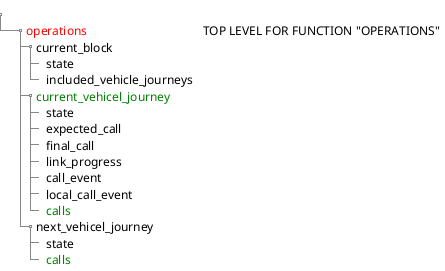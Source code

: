 @startsalt (id=operations)
{
{T
' operations related topics
' Status: workdoc, version 0.1
' the first topic level (+) is assigned to the ITxPT root topic

' Operational Information Topics
.
++ <font color=red>operations | <font color=black>TOP LEVEL FOR FUNCTION "OPERATIONS"

' Current Operations Topics
+++ current_block
++++ state
++++ included_vehicle_journeys

' current vehicle journey
+++ <font color=green>current_vehicel_journey
++++ state

' new structure (AF), removed deitails level
' ++++ details
++++ expected_call
++++ final_call
++++ link_progress
++++ call_event
++++ local_call_event
++++ <font color=green>calls
'++++++ <font color=green>[sequenceNumber]

' next vehicle journey
+++ next_vehicel_journey
++++ state
++++ <font color=green>calls
'+++++ [sequenceNumber]

}
}

'logon
'raw link from github
'!include https://raw.githubusercontent.com/ITxPT/schematest/main/puml-linktest/logon_mqtt-topics.puml!logon

@endsalt
